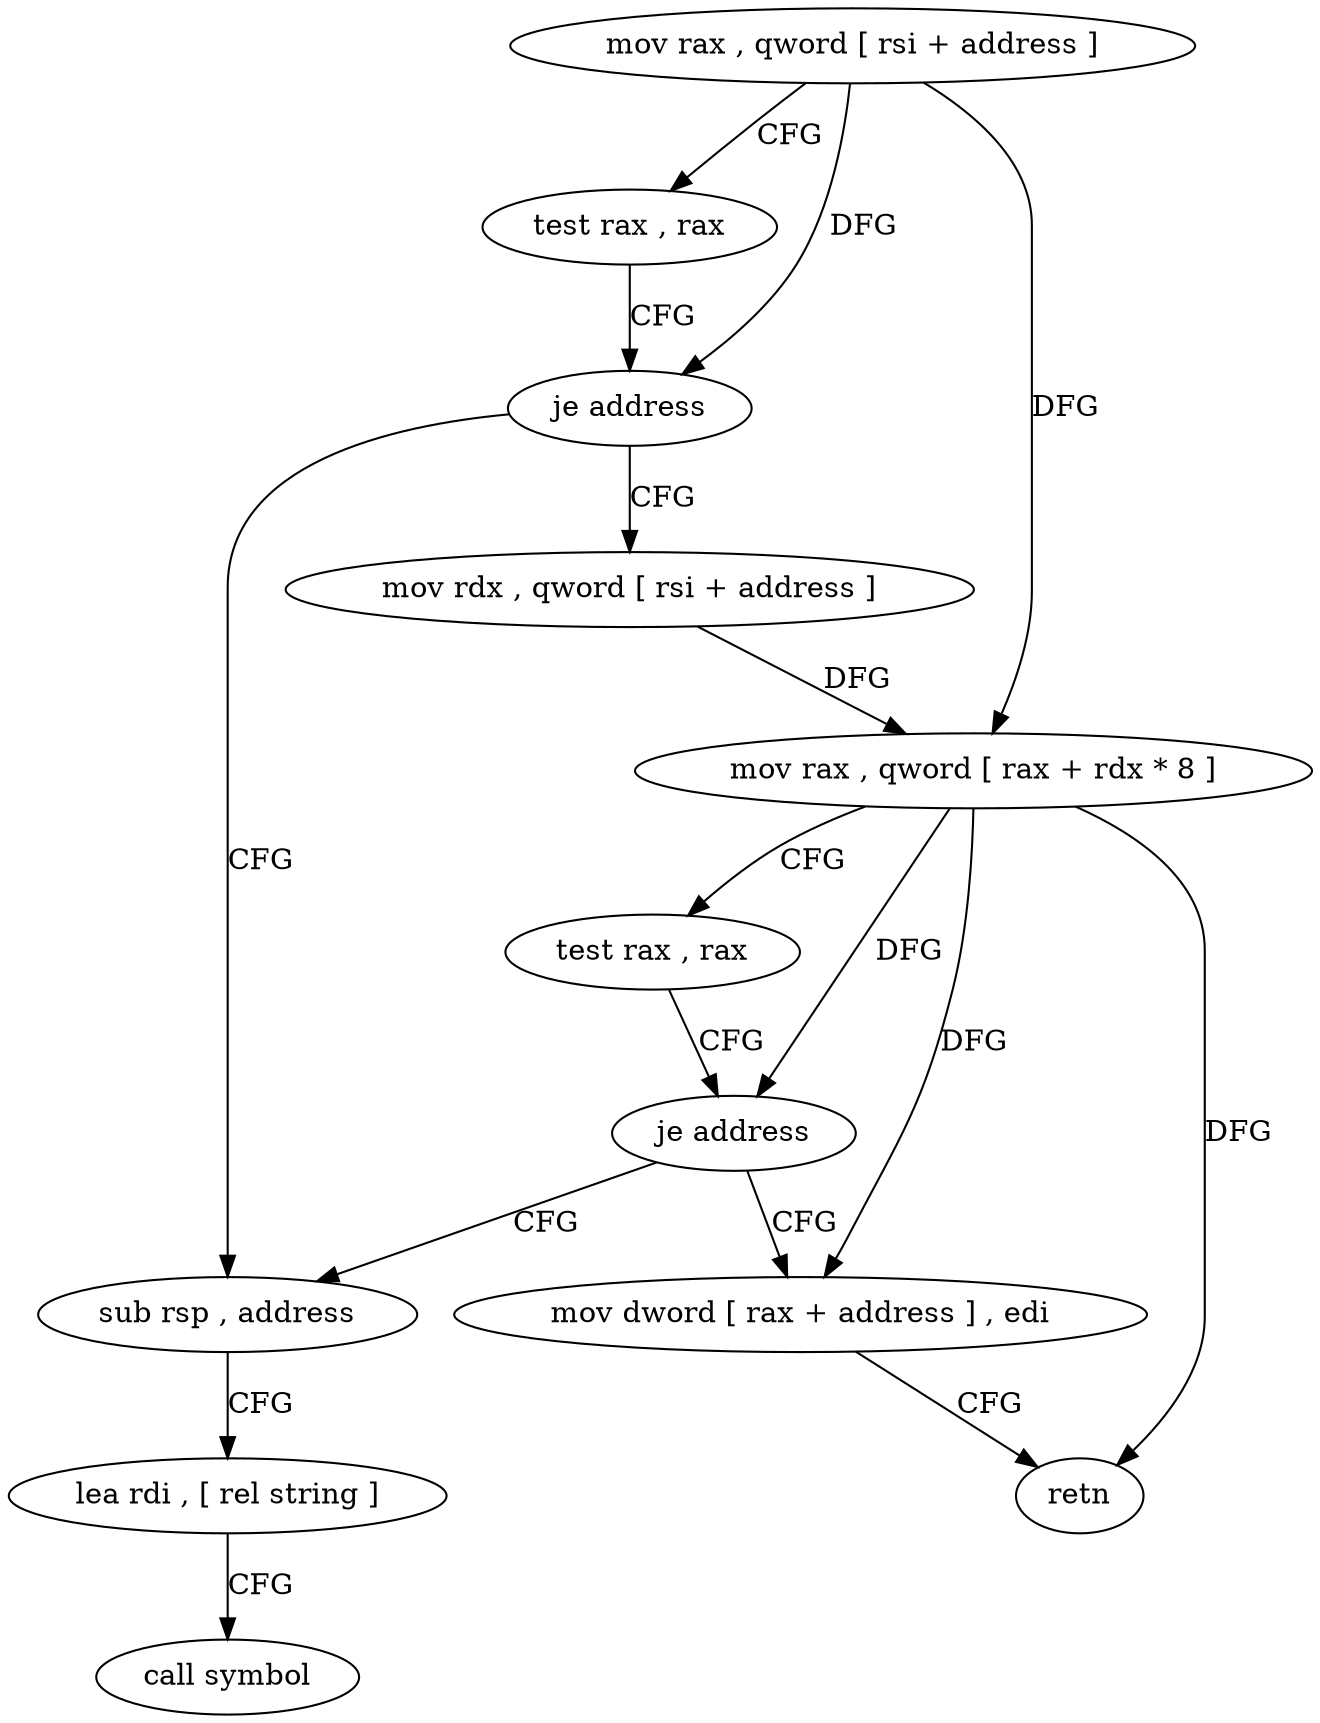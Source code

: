 digraph "func" {
"125757" [label = "mov rax , qword [ rsi + address ]" ]
"125761" [label = "test rax , rax" ]
"125764" [label = "je address" ]
"125783" [label = "sub rsp , address" ]
"125766" [label = "mov rdx , qword [ rsi + address ]" ]
"125787" [label = "lea rdi , [ rel string ]" ]
"125794" [label = "call symbol" ]
"125770" [label = "mov rax , qword [ rax + rdx * 8 ]" ]
"125774" [label = "test rax , rax" ]
"125777" [label = "je address" ]
"125779" [label = "mov dword [ rax + address ] , edi" ]
"125782" [label = "retn" ]
"125757" -> "125761" [ label = "CFG" ]
"125757" -> "125764" [ label = "DFG" ]
"125757" -> "125770" [ label = "DFG" ]
"125761" -> "125764" [ label = "CFG" ]
"125764" -> "125783" [ label = "CFG" ]
"125764" -> "125766" [ label = "CFG" ]
"125783" -> "125787" [ label = "CFG" ]
"125766" -> "125770" [ label = "DFG" ]
"125787" -> "125794" [ label = "CFG" ]
"125770" -> "125774" [ label = "CFG" ]
"125770" -> "125777" [ label = "DFG" ]
"125770" -> "125779" [ label = "DFG" ]
"125770" -> "125782" [ label = "DFG" ]
"125774" -> "125777" [ label = "CFG" ]
"125777" -> "125783" [ label = "CFG" ]
"125777" -> "125779" [ label = "CFG" ]
"125779" -> "125782" [ label = "CFG" ]
}
